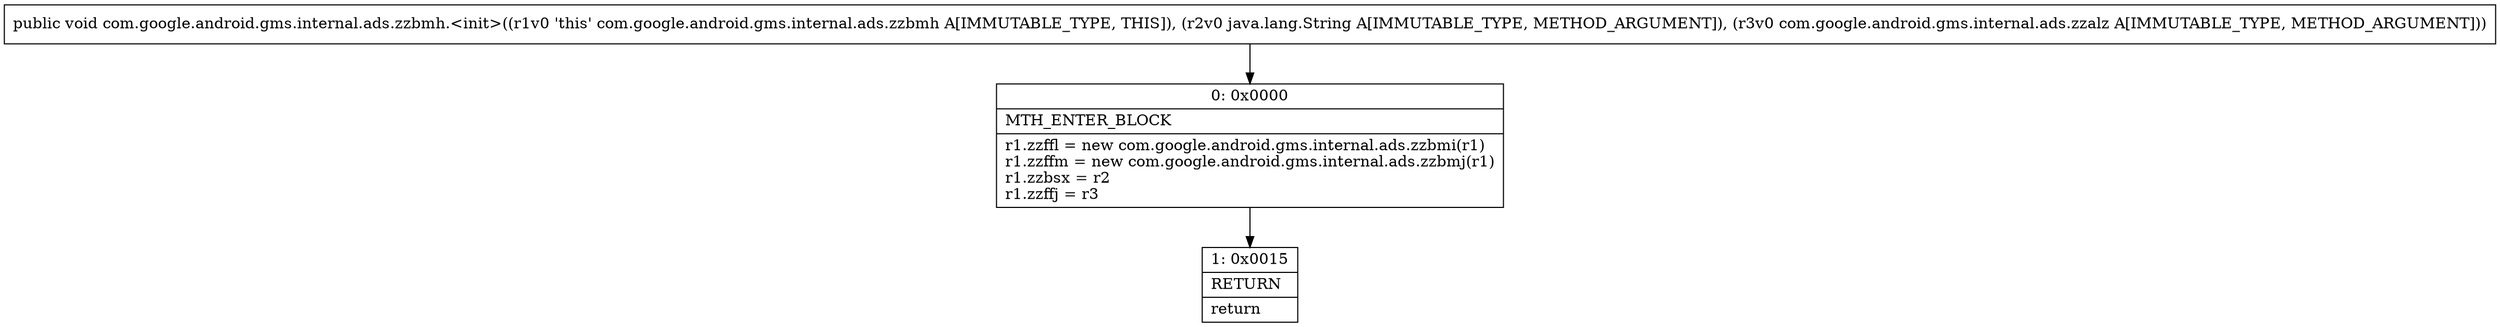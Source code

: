 digraph "CFG forcom.google.android.gms.internal.ads.zzbmh.\<init\>(Ljava\/lang\/String;Lcom\/google\/android\/gms\/internal\/ads\/zzalz;)V" {
Node_0 [shape=record,label="{0\:\ 0x0000|MTH_ENTER_BLOCK\l|r1.zzffl = new com.google.android.gms.internal.ads.zzbmi(r1)\lr1.zzffm = new com.google.android.gms.internal.ads.zzbmj(r1)\lr1.zzbsx = r2\lr1.zzffj = r3\l}"];
Node_1 [shape=record,label="{1\:\ 0x0015|RETURN\l|return\l}"];
MethodNode[shape=record,label="{public void com.google.android.gms.internal.ads.zzbmh.\<init\>((r1v0 'this' com.google.android.gms.internal.ads.zzbmh A[IMMUTABLE_TYPE, THIS]), (r2v0 java.lang.String A[IMMUTABLE_TYPE, METHOD_ARGUMENT]), (r3v0 com.google.android.gms.internal.ads.zzalz A[IMMUTABLE_TYPE, METHOD_ARGUMENT])) }"];
MethodNode -> Node_0;
Node_0 -> Node_1;
}

